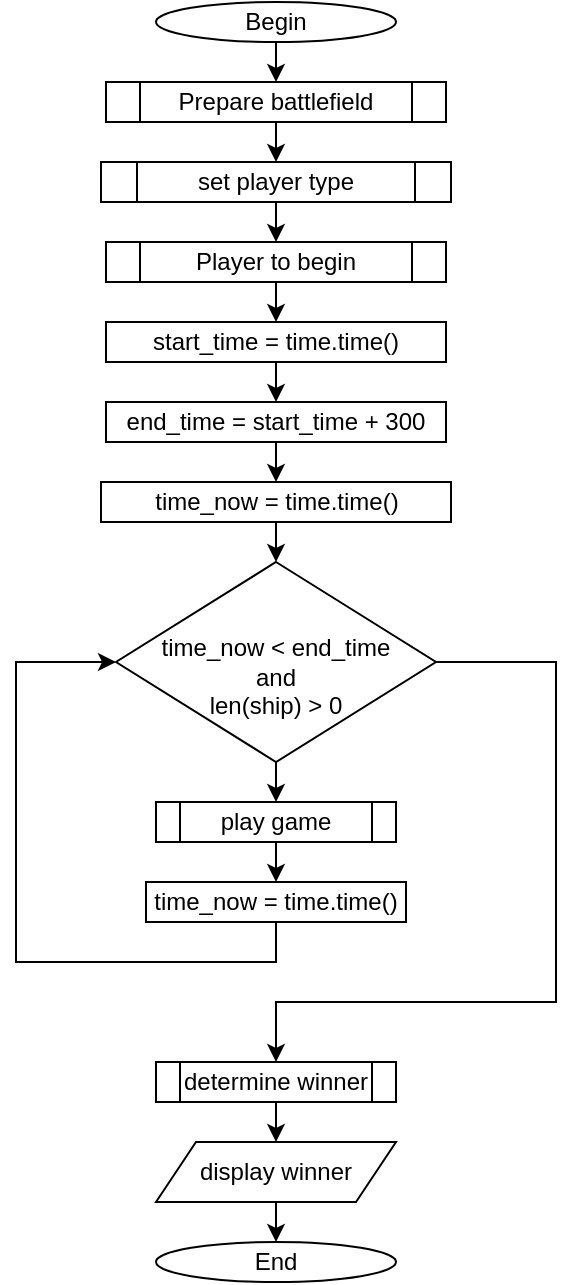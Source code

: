 <mxfile version="20.8.16" type="device" pages="7"><diagram name="Page-1" id="k6xh210MHEBDIug20i30"><mxGraphModel dx="522" dy="526" grid="1" gridSize="10" guides="1" tooltips="1" connect="1" arrows="1" fold="1" page="1" pageScale="1" pageWidth="850" pageHeight="1100" math="0" shadow="0"><root><mxCell id="0"/><mxCell id="1" parent="0"/><mxCell id="Ijp0Kl169yL21QBgCPU9-1" value="Begin" style="ellipse;whiteSpace=wrap;html=1;" parent="1" vertex="1"><mxGeometry x="200" y="20" width="120" height="20" as="geometry"/></mxCell><mxCell id="Ijp0Kl169yL21QBgCPU9-2" value="" style="endArrow=classic;html=1;rounded=0;exitX=0.5;exitY=1;exitDx=0;exitDy=0;" parent="1" source="Ijp0Kl169yL21QBgCPU9-1" target="Ijp0Kl169yL21QBgCPU9-3" edge="1"><mxGeometry width="50" height="50" relative="1" as="geometry"><mxPoint x="250" y="300" as="sourcePoint"/><mxPoint x="300" y="250" as="targetPoint"/></mxGeometry></mxCell><mxCell id="Ijp0Kl169yL21QBgCPU9-3" value="Prepare battlefield" style="shape=process;whiteSpace=wrap;html=1;backgroundOutline=1;" parent="1" vertex="1"><mxGeometry x="175" y="60" width="170" height="20" as="geometry"/></mxCell><mxCell id="Ijp0Kl169yL21QBgCPU9-4" value="" style="endArrow=classic;html=1;rounded=0;exitX=0.5;exitY=1;exitDx=0;exitDy=0;" parent="1" source="Ijp0Kl169yL21QBgCPU9-3" target="hi7I3ZZrTBkWNruL73-a-1" edge="1"><mxGeometry width="50" height="50" relative="1" as="geometry"><mxPoint x="250" y="300" as="sourcePoint"/><mxPoint x="260" y="100" as="targetPoint"/></mxGeometry></mxCell><mxCell id="Ijp0Kl169yL21QBgCPU9-5" value="start_time = time.time()" style="rounded=0;whiteSpace=wrap;html=1;" parent="1" vertex="1"><mxGeometry x="175" y="180" width="170" height="20" as="geometry"/></mxCell><mxCell id="Ijp0Kl169yL21QBgCPU9-6" value="" style="endArrow=classic;html=1;rounded=0;exitX=0.5;exitY=1;exitDx=0;exitDy=0;" parent="1" source="Ijp0Kl169yL21QBgCPU9-5" target="Ijp0Kl169yL21QBgCPU9-7" edge="1"><mxGeometry width="50" height="50" relative="1" as="geometry"><mxPoint x="250" y="380" as="sourcePoint"/><mxPoint x="260" y="220" as="targetPoint"/></mxGeometry></mxCell><mxCell id="Ijp0Kl169yL21QBgCPU9-7" value="end_time = start_time + 300" style="rounded=0;whiteSpace=wrap;html=1;" parent="1" vertex="1"><mxGeometry x="175" y="220" width="170" height="20" as="geometry"/></mxCell><mxCell id="Ijp0Kl169yL21QBgCPU9-8" value="" style="endArrow=classic;html=1;rounded=0;exitX=0.5;exitY=1;exitDx=0;exitDy=0;" parent="1" source="Ijp0Kl169yL21QBgCPU9-7" target="Ijp0Kl169yL21QBgCPU9-9" edge="1"><mxGeometry width="50" height="50" relative="1" as="geometry"><mxPoint x="250" y="380" as="sourcePoint"/><mxPoint x="260" y="260" as="targetPoint"/></mxGeometry></mxCell><mxCell id="Ijp0Kl169yL21QBgCPU9-9" value="time_now = time.time()" style="rounded=0;whiteSpace=wrap;html=1;" parent="1" vertex="1"><mxGeometry x="172.5" y="260" width="175" height="20" as="geometry"/></mxCell><mxCell id="Ijp0Kl169yL21QBgCPU9-10" value="" style="endArrow=classic;html=1;rounded=0;exitX=0.5;exitY=1;exitDx=0;exitDy=0;" parent="1" source="Ijp0Kl169yL21QBgCPU9-9" target="Ijp0Kl169yL21QBgCPU9-11" edge="1"><mxGeometry width="50" height="50" relative="1" as="geometry"><mxPoint x="250" y="380" as="sourcePoint"/><mxPoint x="260" y="300" as="targetPoint"/></mxGeometry></mxCell><mxCell id="Ijp0Kl169yL21QBgCPU9-11" value="&lt;br&gt;time_now &amp;lt; end_time&lt;br&gt;and&lt;br&gt;len(ship) &amp;gt; 0" style="rhombus;whiteSpace=wrap;html=1;" parent="1" vertex="1"><mxGeometry x="180" y="300" width="160" height="100" as="geometry"/></mxCell><mxCell id="Ijp0Kl169yL21QBgCPU9-14" value="" style="endArrow=classic;html=1;rounded=0;exitX=0.5;exitY=1;exitDx=0;exitDy=0;entryX=0.5;entryY=0;entryDx=0;entryDy=0;" parent="1" source="Ijp0Kl169yL21QBgCPU9-11" target="Ijp0Kl169yL21QBgCPU9-15" edge="1"><mxGeometry width="50" height="50" relative="1" as="geometry"><mxPoint x="250" y="380" as="sourcePoint"/><mxPoint x="260" y="430" as="targetPoint"/></mxGeometry></mxCell><mxCell id="Ijp0Kl169yL21QBgCPU9-15" value="play game" style="shape=process;whiteSpace=wrap;html=1;backgroundOutline=1;" parent="1" vertex="1"><mxGeometry x="200" y="420" width="120" height="20" as="geometry"/></mxCell><mxCell id="Ijp0Kl169yL21QBgCPU9-16" value="" style="endArrow=classic;html=1;rounded=0;exitX=0.5;exitY=1;exitDx=0;exitDy=0;" parent="1" source="Ijp0Kl169yL21QBgCPU9-15" target="Ijp0Kl169yL21QBgCPU9-17" edge="1"><mxGeometry width="50" height="50" relative="1" as="geometry"><mxPoint x="250" y="440" as="sourcePoint"/><mxPoint x="260" y="470" as="targetPoint"/></mxGeometry></mxCell><mxCell id="Ijp0Kl169yL21QBgCPU9-17" value="time_now = time.time()" style="rounded=0;whiteSpace=wrap;html=1;" parent="1" vertex="1"><mxGeometry x="195" y="460" width="130" height="20" as="geometry"/></mxCell><mxCell id="Ijp0Kl169yL21QBgCPU9-19" value="determine winner" style="shape=process;whiteSpace=wrap;html=1;backgroundOutline=1;" parent="1" vertex="1"><mxGeometry x="200" y="550" width="120" height="20" as="geometry"/></mxCell><mxCell id="Ijp0Kl169yL21QBgCPU9-20" value="" style="endArrow=classic;html=1;rounded=0;exitX=0.5;exitY=1;exitDx=0;exitDy=0;" parent="1" source="Ijp0Kl169yL21QBgCPU9-19" target="Ijp0Kl169yL21QBgCPU9-21" edge="1"><mxGeometry width="50" height="50" relative="1" as="geometry"><mxPoint x="250" y="430" as="sourcePoint"/><mxPoint x="260" y="590" as="targetPoint"/></mxGeometry></mxCell><mxCell id="Ijp0Kl169yL21QBgCPU9-21" value="display winner" style="shape=parallelogram;perimeter=parallelogramPerimeter;whiteSpace=wrap;html=1;fixedSize=1;" parent="1" vertex="1"><mxGeometry x="200" y="590" width="120" height="30" as="geometry"/></mxCell><mxCell id="Ijp0Kl169yL21QBgCPU9-22" value="" style="endArrow=classic;html=1;rounded=0;exitX=0.5;exitY=1;exitDx=0;exitDy=0;" parent="1" source="Ijp0Kl169yL21QBgCPU9-21" target="Ijp0Kl169yL21QBgCPU9-23" edge="1"><mxGeometry width="50" height="50" relative="1" as="geometry"><mxPoint x="250" y="430" as="sourcePoint"/><mxPoint x="260" y="640" as="targetPoint"/></mxGeometry></mxCell><mxCell id="Ijp0Kl169yL21QBgCPU9-23" value="End" style="ellipse;whiteSpace=wrap;html=1;" parent="1" vertex="1"><mxGeometry x="200" y="640" width="120" height="20" as="geometry"/></mxCell><mxCell id="HtDjptxn5QkqzreDqg9u-5" value="" style="endArrow=classic;html=1;rounded=0;exitX=0.5;exitY=1;exitDx=0;exitDy=0;entryX=0;entryY=0.5;entryDx=0;entryDy=0;" parent="1" source="Ijp0Kl169yL21QBgCPU9-17" target="Ijp0Kl169yL21QBgCPU9-11" edge="1"><mxGeometry width="50" height="50" relative="1" as="geometry"><mxPoint x="250" y="450" as="sourcePoint"/><mxPoint x="300" y="400" as="targetPoint"/><Array as="points"><mxPoint x="260" y="500"/><mxPoint x="130" y="500"/><mxPoint x="130" y="350"/></Array></mxGeometry></mxCell><mxCell id="HtDjptxn5QkqzreDqg9u-6" value="" style="endArrow=classic;html=1;rounded=0;entryX=0.5;entryY=0;entryDx=0;entryDy=0;exitX=1;exitY=0.5;exitDx=0;exitDy=0;" parent="1" source="Ijp0Kl169yL21QBgCPU9-11" target="Ijp0Kl169yL21QBgCPU9-19" edge="1"><mxGeometry width="50" height="50" relative="1" as="geometry"><mxPoint x="250" y="450" as="sourcePoint"/><mxPoint x="300" y="400" as="targetPoint"/><Array as="points"><mxPoint x="400" y="350"/><mxPoint x="400" y="520"/><mxPoint x="260" y="520"/></Array></mxGeometry></mxCell><mxCell id="C8TcGhb0Um3Dr8u3ig5H-1" value="Player to begin" style="shape=process;whiteSpace=wrap;html=1;backgroundOutline=1;" parent="1" vertex="1"><mxGeometry x="175" y="140" width="170" height="20" as="geometry"/></mxCell><mxCell id="C8TcGhb0Um3Dr8u3ig5H-2" value="" style="endArrow=classic;html=1;rounded=0;exitX=0.5;exitY=1;exitDx=0;exitDy=0;entryX=0.5;entryY=0;entryDx=0;entryDy=0;" parent="1" source="C8TcGhb0Um3Dr8u3ig5H-1" target="Ijp0Kl169yL21QBgCPU9-5" edge="1"><mxGeometry width="50" height="50" relative="1" as="geometry"><mxPoint x="250" y="260" as="sourcePoint"/><mxPoint x="300" y="210" as="targetPoint"/></mxGeometry></mxCell><mxCell id="hi7I3ZZrTBkWNruL73-a-1" value="set player type" style="shape=process;whiteSpace=wrap;html=1;backgroundOutline=1;" parent="1" vertex="1"><mxGeometry x="172.5" y="100" width="175" height="20" as="geometry"/></mxCell><mxCell id="lANnaLow7rWscapEfwQY-1" value="" style="endArrow=classic;html=1;rounded=0;exitX=0.5;exitY=1;exitDx=0;exitDy=0;entryX=0.5;entryY=0;entryDx=0;entryDy=0;" parent="1" source="hi7I3ZZrTBkWNruL73-a-1" target="C8TcGhb0Um3Dr8u3ig5H-1" edge="1"><mxGeometry width="50" height="50" relative="1" as="geometry"><mxPoint x="240" y="300" as="sourcePoint"/><mxPoint x="290" y="250" as="targetPoint"/></mxGeometry></mxCell></root></mxGraphModel></diagram><diagram id="O02U0OwyNml3jHTL7Z71" name="Page-2"><mxGraphModel dx="522" dy="526" grid="1" gridSize="10" guides="1" tooltips="1" connect="1" arrows="1" fold="1" page="1" pageScale="1" pageWidth="850" pageHeight="1100" math="0" shadow="0"><root><mxCell id="0"/><mxCell id="1" parent="0"/><mxCell id="jMSgl5hqySlXT39eMNJQ-1" value="Begin prepare battlefield" style="ellipse;whiteSpace=wrap;html=1;" parent="1" vertex="1"><mxGeometry x="200" y="10" width="160" height="40" as="geometry"/></mxCell><mxCell id="jMSgl5hqySlXT39eMNJQ-2" value="" style="endArrow=classic;html=1;rounded=0;exitX=0.5;exitY=1;exitDx=0;exitDy=0;" parent="1" source="jMSgl5hqySlXT39eMNJQ-1" target="jMSgl5hqySlXT39eMNJQ-3" edge="1"><mxGeometry width="50" height="50" relative="1" as="geometry"><mxPoint x="250" y="290" as="sourcePoint"/><mxPoint x="280" y="50" as="targetPoint"/></mxGeometry></mxCell><mxCell id="jMSgl5hqySlXT39eMNJQ-3" value="create board" style="shape=process;whiteSpace=wrap;html=1;backgroundOutline=1;size=0.167;" parent="1" vertex="1"><mxGeometry x="220" y="90" width="120" height="40" as="geometry"/></mxCell><mxCell id="jMSgl5hqySlXT39eMNJQ-12" value="" style="edgeStyle=orthogonalEdgeStyle;rounded=0;orthogonalLoop=1;jettySize=auto;html=1;startArrow=none;" parent="1" source="jMSgl5hqySlXT39eMNJQ-7" target="jMSgl5hqySlXT39eMNJQ-9" edge="1"><mxGeometry relative="1" as="geometry"/></mxCell><mxCell id="jMSgl5hqySlXT39eMNJQ-4" value="create ships" style="shape=process;whiteSpace=wrap;html=1;backgroundOutline=1;" parent="1" vertex="1"><mxGeometry x="220" y="180" width="120" height="40" as="geometry"/></mxCell><mxCell id="jMSgl5hqySlXT39eMNJQ-5" value="" style="endArrow=classic;html=1;rounded=0;exitX=0.5;exitY=1;exitDx=0;exitDy=0;entryX=0.5;entryY=0;entryDx=0;entryDy=0;" parent="1" source="jMSgl5hqySlXT39eMNJQ-3" target="jMSgl5hqySlXT39eMNJQ-4" edge="1"><mxGeometry width="50" height="50" relative="1" as="geometry"><mxPoint x="250" y="290" as="sourcePoint"/><mxPoint x="300" y="240" as="targetPoint"/></mxGeometry></mxCell><mxCell id="jMSgl5hqySlXT39eMNJQ-6" value="" style="endArrow=classic;html=1;rounded=0;exitX=0.5;exitY=1;exitDx=0;exitDy=0;" parent="1" source="jMSgl5hqySlXT39eMNJQ-4" target="jMSgl5hqySlXT39eMNJQ-7" edge="1"><mxGeometry width="50" height="50" relative="1" as="geometry"><mxPoint x="250" y="290" as="sourcePoint"/><mxPoint x="280" y="130" as="targetPoint"/></mxGeometry></mxCell><mxCell id="jMSgl5hqySlXT39eMNJQ-8" value="" style="endArrow=classic;html=1;rounded=0;exitX=0.5;exitY=1;exitDx=0;exitDy=0;" parent="1" source="jMSgl5hqySlXT39eMNJQ-7" target="jMSgl5hqySlXT39eMNJQ-9" edge="1"><mxGeometry width="50" height="50" relative="1" as="geometry"><mxPoint x="260" y="230" as="sourcePoint"/><mxPoint x="280" y="170" as="targetPoint"/></mxGeometry></mxCell><mxCell id="jMSgl5hqySlXT39eMNJQ-9" value="return board, ships" style="ellipse;whiteSpace=wrap;html=1;" parent="1" vertex="1"><mxGeometry x="220" y="360" width="120" height="40" as="geometry"/></mxCell><mxCell id="jMSgl5hqySlXT39eMNJQ-13" value="" style="edgeStyle=orthogonalEdgeStyle;rounded=0;orthogonalLoop=1;jettySize=auto;html=1;endArrow=none;" parent="1" source="jMSgl5hqySlXT39eMNJQ-4" target="jMSgl5hqySlXT39eMNJQ-7" edge="1"><mxGeometry relative="1" as="geometry"><mxPoint x="280" y="220" as="sourcePoint"/><mxPoint x="280" y="320" as="targetPoint"/></mxGeometry></mxCell><mxCell id="jMSgl5hqySlXT39eMNJQ-7" value="place ships on board" style="rounded=0;whiteSpace=wrap;html=1;" parent="1" vertex="1"><mxGeometry x="220" y="270" width="120" height="40" as="geometry"/></mxCell></root></mxGraphModel></diagram><diagram id="F_66BZmOWZ9IjeS40lEb" name="Page-3"><mxGraphModel dx="522" dy="526" grid="1" gridSize="10" guides="1" tooltips="1" connect="1" arrows="1" fold="1" page="1" pageScale="1" pageWidth="850" pageHeight="1100" math="0" shadow="0"><root><mxCell id="0"/><mxCell id="1" parent="0"/><mxCell id="y3DxNApEpblghm35o-c1-1" value="begin play game" style="ellipse;whiteSpace=wrap;html=1;" parent="1" vertex="1"><mxGeometry x="210" y="80" width="120" height="20" as="geometry"/></mxCell><mxCell id="y3DxNApEpblghm35o-c1-2" value="" style="endArrow=classic;html=1;rounded=0;exitX=0.5;exitY=1;exitDx=0;exitDy=0;entryX=0.5;entryY=0;entryDx=0;entryDy=0;" parent="1" source="y3DxNApEpblghm35o-c1-1" target="y3DxNApEpblghm35o-c1-3" edge="1"><mxGeometry width="50" height="50" relative="1" as="geometry"><mxPoint x="250" y="300" as="sourcePoint"/><mxPoint x="270" y="60" as="targetPoint"/></mxGeometry></mxCell><mxCell id="y3DxNApEpblghm35o-c1-3" value="make a guess" style="rounded=0;whiteSpace=wrap;html=1;" parent="1" vertex="1"><mxGeometry x="220" y="120" width="100" height="30" as="geometry"/></mxCell><mxCell id="y3DxNApEpblghm35o-c1-4" value="" style="endArrow=classic;html=1;rounded=0;exitX=0.5;exitY=1;exitDx=0;exitDy=0;" parent="1" source="y3DxNApEpblghm35o-c1-3" target="y3DxNApEpblghm35o-c1-8" edge="1"><mxGeometry width="50" height="50" relative="1" as="geometry"><mxPoint x="250" y="320" as="sourcePoint"/><mxPoint x="270" y="170" as="targetPoint"/></mxGeometry></mxCell><mxCell id="y3DxNApEpblghm35o-c1-8" value="guess in&lt;br&gt;&amp;nbsp;ships" style="rhombus;whiteSpace=wrap;html=1;" parent="1" vertex="1"><mxGeometry x="230" y="170" width="80" height="50" as="geometry"/></mxCell><mxCell id="y3DxNApEpblghm35o-c1-9" value="yes" style="endArrow=classic;html=1;rounded=0;exitX=1;exitY=0.5;exitDx=0;exitDy=0;" parent="1" source="y3DxNApEpblghm35o-c1-8" target="y3DxNApEpblghm35o-c1-11" edge="1"><mxGeometry x="-0.765" y="15" width="50" height="50" relative="1" as="geometry"><mxPoint x="250" y="300" as="sourcePoint"/><mxPoint x="360" y="230" as="targetPoint"/><Array as="points"><mxPoint x="360" y="195"/></Array><mxPoint as="offset"/></mxGeometry></mxCell><mxCell id="y3DxNApEpblghm35o-c1-10" value="no" style="endArrow=classic;html=1;rounded=0;exitX=0;exitY=0.5;exitDx=0;exitDy=0;" parent="1" source="y3DxNApEpblghm35o-c1-8" target="y3DxNApEpblghm35o-c1-16" edge="1"><mxGeometry x="-0.789" y="-15" width="50" height="50" relative="1" as="geometry"><mxPoint x="250" y="300" as="sourcePoint"/><mxPoint x="170" y="230" as="targetPoint"/><Array as="points"><mxPoint x="170" y="195"/></Array><mxPoint as="offset"/></mxGeometry></mxCell><mxCell id="y3DxNApEpblghm35o-c1-11" value="remove item from ships" style="rounded=0;whiteSpace=wrap;html=1;" parent="1" vertex="1"><mxGeometry x="300" y="230" width="120" height="30" as="geometry"/></mxCell><mxCell id="y3DxNApEpblghm35o-c1-12" value="" style="endArrow=classic;html=1;rounded=0;exitX=0.5;exitY=1;exitDx=0;exitDy=0;" parent="1" source="y3DxNApEpblghm35o-c1-11" target="y3DxNApEpblghm35o-c1-13" edge="1"><mxGeometry width="50" height="50" relative="1" as="geometry"><mxPoint x="250" y="290" as="sourcePoint"/><mxPoint x="360" y="280" as="targetPoint"/></mxGeometry></mxCell><mxCell id="y3DxNApEpblghm35o-c1-13" value="print: &quot;You hit my battleship&quot;" style="shape=parallelogram;perimeter=parallelogramPerimeter;whiteSpace=wrap;html=1;fixedSize=1;" parent="1" vertex="1"><mxGeometry x="285" y="280" width="150" height="30" as="geometry"/></mxCell><mxCell id="y3DxNApEpblghm35o-c1-14" value="update guess_board" style="rounded=0;whiteSpace=wrap;html=1;" parent="1" vertex="1"><mxGeometry x="300" y="330" width="120" height="30" as="geometry"/></mxCell><mxCell id="y3DxNApEpblghm35o-c1-15" value="" style="endArrow=classic;html=1;rounded=0;exitX=0.5;exitY=1;exitDx=0;exitDy=0;entryX=0.5;entryY=0;entryDx=0;entryDy=0;" parent="1" source="y3DxNApEpblghm35o-c1-13" target="y3DxNApEpblghm35o-c1-14" edge="1"><mxGeometry width="50" height="50" relative="1" as="geometry"><mxPoint x="250" y="290" as="sourcePoint"/><mxPoint x="300" y="240" as="targetPoint"/></mxGeometry></mxCell><mxCell id="y3DxNApEpblghm35o-c1-16" value="print: &quot;What a miss&quot;" style="shape=parallelogram;perimeter=parallelogramPerimeter;whiteSpace=wrap;html=1;fixedSize=1;" parent="1" vertex="1"><mxGeometry x="100" y="230" width="140" height="30" as="geometry"/></mxCell><mxCell id="y3DxNApEpblghm35o-c1-18" value="" style="endArrow=classic;html=1;rounded=0;exitX=0.5;exitY=1;exitDx=0;exitDy=0;entryX=0.5;entryY=0;entryDx=0;entryDy=0;" parent="1" source="y3DxNApEpblghm35o-c1-16" target="y3DxNApEpblghm35o-c1-19" edge="1"><mxGeometry width="50" height="50" relative="1" as="geometry"><mxPoint x="250" y="290" as="sourcePoint"/><mxPoint x="170" y="280" as="targetPoint"/></mxGeometry></mxCell><mxCell id="y3DxNApEpblghm35o-c1-19" value="update guess_board" style="rounded=0;whiteSpace=wrap;html=1;" parent="1" vertex="1"><mxGeometry x="110" y="300" width="120" height="30" as="geometry"/></mxCell><mxCell id="y3DxNApEpblghm35o-c1-22" value="" style="endArrow=classic;html=1;rounded=0;exitX=0.5;exitY=1;exitDx=0;exitDy=0;entryX=0.5;entryY=0;entryDx=0;entryDy=0;" parent="1" source="y3DxNApEpblghm35o-c1-14" target="Wc3-IT8-ew1ucGzRXokt-2" edge="1"><mxGeometry width="50" height="50" relative="1" as="geometry"><mxPoint x="250" y="290" as="sourcePoint"/><mxPoint x="270" y="420" as="targetPoint"/><Array as="points"><mxPoint x="360" y="390"/><mxPoint x="270" y="390"/></Array></mxGeometry></mxCell><mxCell id="y3DxNApEpblghm35o-c1-30" value="&lt;font style=&quot;&quot;&gt;&lt;font style=&quot;font-size: 9px;&quot;&gt;r&lt;/font&gt;&lt;/font&gt;&lt;font style=&quot;font-size: 9px;&quot;&gt;eturn board, ships&lt;/font&gt;" style="ellipse;whiteSpace=wrap;html=1;" parent="1" vertex="1"><mxGeometry x="210" y="480" width="120" height="30" as="geometry"/></mxCell><mxCell id="FDiZFu2VTfJKfD4gFPPT-3" value="" style="endArrow=none;html=1;rounded=0;exitX=0.5;exitY=1;exitDx=0;exitDy=0;" parent="1" source="y3DxNApEpblghm35o-c1-19" edge="1"><mxGeometry width="50" height="50" relative="1" as="geometry"><mxPoint x="170" y="410" as="sourcePoint"/><mxPoint x="270" y="390" as="targetPoint"/><Array as="points"><mxPoint x="170" y="390"/></Array></mxGeometry></mxCell><mxCell id="Wc3-IT8-ew1ucGzRXokt-2" value="Determine player's turn" style="shape=process;whiteSpace=wrap;html=1;backgroundOutline=1;" vertex="1" parent="1"><mxGeometry x="190" y="420" width="160" height="20" as="geometry"/></mxCell><mxCell id="Wc3-IT8-ew1ucGzRXokt-4" value="" style="endArrow=classic;html=1;rounded=0;exitX=0.5;exitY=1;exitDx=0;exitDy=0;entryX=0.5;entryY=0;entryDx=0;entryDy=0;" edge="1" parent="1" source="Wc3-IT8-ew1ucGzRXokt-2" target="y3DxNApEpblghm35o-c1-30"><mxGeometry width="50" height="50" relative="1" as="geometry"><mxPoint x="250" y="390" as="sourcePoint"/><mxPoint x="300" y="340" as="targetPoint"/></mxGeometry></mxCell></root></mxGraphModel></diagram><diagram id="21bdInpcH48JZKXyH-fM" name="Page-4"><mxGraphModel dx="522" dy="526" grid="1" gridSize="10" guides="1" tooltips="1" connect="1" arrows="1" fold="1" page="1" pageScale="1" pageWidth="850" pageHeight="1100" math="0" shadow="0"><root><mxCell id="0"/><mxCell id="1" parent="0"/><mxCell id="x7EzveeMxS1rhuK_hkGd-1" value="Begin choose player to begin" style="ellipse;whiteSpace=wrap;html=1;" parent="1" vertex="1"><mxGeometry x="190" y="10" width="140" height="50" as="geometry"/></mxCell><mxCell id="Jiyv6kCj6es2Mxs5OyMh-1" value="" style="endArrow=classic;html=1;rounded=0;exitX=0.5;exitY=1;exitDx=0;exitDy=0;" parent="1" source="x7EzveeMxS1rhuK_hkGd-1" target="Jiyv6kCj6es2Mxs5OyMh-2" edge="1"><mxGeometry width="50" height="50" relative="1" as="geometry"><mxPoint x="250" y="290" as="sourcePoint"/><mxPoint x="260" y="80" as="targetPoint"/></mxGeometry></mxCell><mxCell id="Jiyv6kCj6es2Mxs5OyMh-2" value="random integer&amp;nbsp; between 0 and 1" style="shape=process;whiteSpace=wrap;html=1;backgroundOutline=1;" parent="1" vertex="1"><mxGeometry x="200" y="90" width="120" height="30" as="geometry"/></mxCell><mxCell id="Jiyv6kCj6es2Mxs5OyMh-3" value="" style="endArrow=classic;html=1;rounded=0;exitX=0.5;exitY=1;exitDx=0;exitDy=0;" parent="1" source="Jiyv6kCj6es2Mxs5OyMh-2" target="Jiyv6kCj6es2Mxs5OyMh-4" edge="1"><mxGeometry width="50" height="50" relative="1" as="geometry"><mxPoint x="250" y="290" as="sourcePoint"/><mxPoint x="260" y="140" as="targetPoint"/></mxGeometry></mxCell><mxCell id="Jiyv6kCj6es2Mxs5OyMh-4" value="choice = randominteger" style="rounded=0;whiteSpace=wrap;html=1;" parent="1" vertex="1"><mxGeometry x="200" y="140" width="120" height="30" as="geometry"/></mxCell><mxCell id="Jiyv6kCj6es2Mxs5OyMh-5" value="" style="endArrow=classic;html=1;rounded=0;exitX=0.5;exitY=1;exitDx=0;exitDy=0;" parent="1" source="Jiyv6kCj6es2Mxs5OyMh-4" target="Jiyv6kCj6es2Mxs5OyMh-6" edge="1"><mxGeometry width="50" height="50" relative="1" as="geometry"><mxPoint x="250" y="280" as="sourcePoint"/><mxPoint x="260" y="190" as="targetPoint"/></mxGeometry></mxCell><mxCell id="Jiyv6kCj6es2Mxs5OyMh-6" value="is&lt;br&gt;choice = 0" style="rhombus;whiteSpace=wrap;html=1;" parent="1" vertex="1"><mxGeometry x="220" y="190" width="80" height="80" as="geometry"/></mxCell><mxCell id="Jiyv6kCj6es2Mxs5OyMh-7" value="no" style="endArrow=classic;html=1;rounded=0;exitX=0;exitY=0.5;exitDx=0;exitDy=0;" parent="1" source="Jiyv6kCj6es2Mxs5OyMh-6" target="3ErZnrZjbe3NshWxdVeV-2" edge="1"><mxGeometry x="-0.733" y="-10" width="50" height="50" relative="1" as="geometry"><mxPoint x="250" y="270" as="sourcePoint"/><mxPoint x="150" y="360" as="targetPoint"/><Array as="points"><mxPoint x="150" y="230"/></Array><mxPoint as="offset"/></mxGeometry></mxCell><mxCell id="Jiyv6kCj6es2Mxs5OyMh-8" value="yes" style="endArrow=classic;html=1;rounded=0;exitX=1;exitY=0.5;exitDx=0;exitDy=0;" parent="1" source="Jiyv6kCj6es2Mxs5OyMh-6" target="3ErZnrZjbe3NshWxdVeV-1" edge="1"><mxGeometry x="-0.684" y="10" width="50" height="50" relative="1" as="geometry"><mxPoint x="320" y="240" as="sourcePoint"/><mxPoint x="390" y="270" as="targetPoint"/><Array as="points"><mxPoint x="390" y="230"/></Array><mxPoint as="offset"/></mxGeometry></mxCell><mxCell id="Jiyv6kCj6es2Mxs5OyMh-10" style="edgeStyle=orthogonalEdgeStyle;rounded=0;orthogonalLoop=1;jettySize=auto;html=1;exitX=0.5;exitY=1;exitDx=0;exitDy=0;" parent="1" edge="1"><mxGeometry relative="1" as="geometry"><mxPoint x="390" y="400" as="sourcePoint"/><mxPoint x="390" y="400" as="targetPoint"/></mxGeometry></mxCell><mxCell id="lUL8M3K5Wj5y5stbuKk2-1" value="" style="endArrow=classic;html=1;rounded=0;" parent="1" target="lUL8M3K5Wj5y5stbuKk2-2" edge="1"><mxGeometry width="50" height="50" relative="1" as="geometry"><mxPoint x="260" y="390" as="sourcePoint"/><mxPoint x="260" y="410" as="targetPoint"/></mxGeometry></mxCell><mxCell id="lUL8M3K5Wj5y5stbuKk2-2" value="&lt;font size=&quot;1&quot;&gt;return player to play&lt;/font&gt;" style="ellipse;whiteSpace=wrap;html=1;" parent="1" vertex="1"><mxGeometry x="200" y="420" width="120" height="40" as="geometry"/></mxCell><mxCell id="3ErZnrZjbe3NshWxdVeV-1" value="current player = player1&lt;br&gt;other player = player2" style="rounded=0;whiteSpace=wrap;html=1;fontSize=9;" vertex="1" parent="1"><mxGeometry x="330" y="280" width="120" height="30" as="geometry"/></mxCell><mxCell id="3ErZnrZjbe3NshWxdVeV-2" value="current player = player2&lt;br&gt;other player = player1" style="rounded=0;whiteSpace=wrap;html=1;fontSize=9;" vertex="1" parent="1"><mxGeometry x="90" y="280" width="120" height="30" as="geometry"/></mxCell><mxCell id="nUXXIK8A9hH5_n1-qMry-2" value="" style="endArrow=classic;html=1;rounded=0;fontSize=9;exitX=0.5;exitY=1;exitDx=0;exitDy=0;" edge="1" parent="1" source="3ErZnrZjbe3NshWxdVeV-1" target="nUXXIK8A9hH5_n1-qMry-3"><mxGeometry width="50" height="50" relative="1" as="geometry"><mxPoint x="250" y="290" as="sourcePoint"/><mxPoint x="390" y="330" as="targetPoint"/><Array as="points"><mxPoint x="390" y="340"/><mxPoint x="260" y="340"/></Array></mxGeometry></mxCell><mxCell id="nUXXIK8A9hH5_n1-qMry-3" value="player to play = current player" style="rounded=0;whiteSpace=wrap;html=1;fontSize=9;" vertex="1" parent="1"><mxGeometry x="200" y="360" width="120" height="30" as="geometry"/></mxCell><mxCell id="UBeNbnKJZqEsEDDP_Jxz-1" value="" style="endArrow=none;html=1;rounded=0;fontSize=9;exitX=0.5;exitY=1;exitDx=0;exitDy=0;" edge="1" parent="1" source="3ErZnrZjbe3NshWxdVeV-2"><mxGeometry width="50" height="50" relative="1" as="geometry"><mxPoint x="250" y="280" as="sourcePoint"/><mxPoint x="260" y="340" as="targetPoint"/><Array as="points"><mxPoint x="150" y="340"/></Array></mxGeometry></mxCell></root></mxGraphModel></diagram><diagram id="Ef6mw-R2Jv8jYHPiqPh0" name="Page-5"><mxGraphModel dx="522" dy="526" grid="1" gridSize="10" guides="1" tooltips="1" connect="1" arrows="1" fold="1" page="1" pageScale="1" pageWidth="850" pageHeight="1100" math="0" shadow="0"><root><mxCell id="0"/><mxCell id="1" parent="0"/><mxCell id="ZHysB8IerXFCMev92DY1-1" value="Begin set player type" style="ellipse;whiteSpace=wrap;html=1;" parent="1" vertex="1"><mxGeometry x="190" y="20" width="120" height="40" as="geometry"/></mxCell><mxCell id="QFQ2mHHSXIywwh1eSDmz-1" value="" style="endArrow=classic;html=1;rounded=0;exitX=0.5;exitY=1;exitDx=0;exitDy=0;" parent="1" source="ZHysB8IerXFCMev92DY1-1" target="QFQ2mHHSXIywwh1eSDmz-2" edge="1"><mxGeometry width="50" height="50" relative="1" as="geometry"><mxPoint x="200" y="120" as="sourcePoint"/><mxPoint x="250" y="80" as="targetPoint"/></mxGeometry></mxCell><mxCell id="QFQ2mHHSXIywwh1eSDmz-2" value="player&amp;nbsp; is &quot;human&quot; or &quot;not human&quot;&amp;nbsp;" style="rounded=0;whiteSpace=wrap;html=1;" parent="1" vertex="1"><mxGeometry x="190" y="90" width="120" height="30" as="geometry"/></mxCell><mxCell id="QFQ2mHHSXIywwh1eSDmz-10" value="" style="endArrow=classic;html=1;rounded=0;exitX=0.5;exitY=1;exitDx=0;exitDy=0;" parent="1" source="QFQ2mHHSXIywwh1eSDmz-2" target="QFQ2mHHSXIywwh1eSDmz-11" edge="1"><mxGeometry width="50" height="50" relative="1" as="geometry"><mxPoint x="250" y="280" as="sourcePoint"/><mxPoint x="250" y="150" as="targetPoint"/></mxGeometry></mxCell><mxCell id="QFQ2mHHSXIywwh1eSDmz-11" value="is player human" style="rhombus;whiteSpace=wrap;html=1;" parent="1" vertex="1"><mxGeometry x="210" y="150" width="80" height="80" as="geometry"/></mxCell><mxCell id="QFQ2mHHSXIywwh1eSDmz-12" value="" style="endArrow=classic;html=1;rounded=0;exitX=1;exitY=0.5;exitDx=0;exitDy=0;entryX=0.5;entryY=0;entryDx=0;entryDy=0;" parent="1" source="QFQ2mHHSXIywwh1eSDmz-11" target="QFQ2mHHSXIywwh1eSDmz-14" edge="1"><mxGeometry width="50" height="50" relative="1" as="geometry"><mxPoint x="250" y="270" as="sourcePoint"/><mxPoint x="380" y="260" as="targetPoint"/><Array as="points"><mxPoint x="400" y="190"/></Array></mxGeometry></mxCell><mxCell id="QFQ2mHHSXIywwh1eSDmz-13" value="" style="endArrow=classic;html=1;rounded=0;exitX=0;exitY=0.5;exitDx=0;exitDy=0;" parent="1" source="QFQ2mHHSXIywwh1eSDmz-11" target="QFQ2mHHSXIywwh1eSDmz-15" edge="1"><mxGeometry width="50" height="50" relative="1" as="geometry"><mxPoint x="250" y="270" as="sourcePoint"/><mxPoint x="120" y="280" as="targetPoint"/><Array as="points"><mxPoint x="120" y="190"/></Array></mxGeometry></mxCell><mxCell id="QFQ2mHHSXIywwh1eSDmz-14" value="return human" style="ellipse;whiteSpace=wrap;html=1;" parent="1" vertex="1"><mxGeometry x="340" y="280" width="120" height="40" as="geometry"/></mxCell><mxCell id="QFQ2mHHSXIywwh1eSDmz-15" value="return&amp;nbsp; not human" style="ellipse;whiteSpace=wrap;html=1;" parent="1" vertex="1"><mxGeometry x="60" y="280" width="120" height="40" as="geometry"/></mxCell><mxCell id="QFQ2mHHSXIywwh1eSDmz-16" value="" style="endArrow=none;html=1;rounded=0;exitX=0.5;exitY=1;exitDx=0;exitDy=0;entryX=0.5;entryY=1;entryDx=0;entryDy=0;" parent="1" source="QFQ2mHHSXIywwh1eSDmz-15" target="QFQ2mHHSXIywwh1eSDmz-14" edge="1"><mxGeometry width="50" height="50" relative="1" as="geometry"><mxPoint x="250" y="270" as="sourcePoint"/><mxPoint x="300" y="220" as="targetPoint"/><Array as="points"><mxPoint x="120" y="350"/><mxPoint x="400" y="350"/></Array></mxGeometry></mxCell><mxCell id="QFQ2mHHSXIywwh1eSDmz-17" value="" style="endArrow=classic;html=1;rounded=0;" parent="1" target="QFQ2mHHSXIywwh1eSDmz-18" edge="1"><mxGeometry width="50" height="50" relative="1" as="geometry"><mxPoint x="250" y="350" as="sourcePoint"/><mxPoint x="250" y="380" as="targetPoint"/></mxGeometry></mxCell><mxCell id="QFQ2mHHSXIywwh1eSDmz-18" value="end set player type" style="ellipse;whiteSpace=wrap;html=1;" parent="1" vertex="1"><mxGeometry x="190" y="380" width="120" height="40" as="geometry"/></mxCell></root></mxGraphModel></diagram><diagram id="lYsc0lnjVyeWSqlBbUPc" name="Page-6"><mxGraphModel dx="522" dy="526" grid="1" gridSize="10" guides="1" tooltips="1" connect="1" arrows="1" fold="1" page="1" pageScale="1" pageWidth="850" pageHeight="1100" math="0" shadow="0"><root><mxCell id="0"/><mxCell id="1" parent="0"/><mxCell id="LfxNd4ZhVu5b3We-Z2GG-2" value="Begin determine player's turn" style="ellipse;whiteSpace=wrap;html=1;" vertex="1" parent="1"><mxGeometry x="310" y="100" width="120" height="40" as="geometry"/></mxCell><mxCell id="LfxNd4ZhVu5b3We-Z2GG-3" value="" style="endArrow=classic;html=1;rounded=0;exitX=0.5;exitY=1;exitDx=0;exitDy=0;entryX=0.5;entryY=0;entryDx=0;entryDy=0;" edge="1" parent="1" source="LfxNd4ZhVu5b3We-Z2GG-2" target="LfxNd4ZhVu5b3We-Z2GG-7"><mxGeometry width="50" height="50" relative="1" as="geometry"><mxPoint x="250" y="290" as="sourcePoint"/><mxPoint x="270" y="70" as="targetPoint"/></mxGeometry></mxCell><mxCell id="LfxNd4ZhVu5b3We-Z2GG-7" value="guess in ships" style="rhombus;whiteSpace=wrap;html=1;fontSize=9;" vertex="1" parent="1"><mxGeometry x="330" y="180" width="80" height="50" as="geometry"/></mxCell><mxCell id="LfxNd4ZhVu5b3We-Z2GG-8" value="no" style="endArrow=classic;html=1;rounded=0;fontSize=9;exitX=0;exitY=0.5;exitDx=0;exitDy=0;" edge="1" parent="1" source="LfxNd4ZhVu5b3We-Z2GG-7"><mxGeometry x="-0.704" y="-15" width="50" height="50" relative="1" as="geometry"><mxPoint x="250" y="270" as="sourcePoint"/><mxPoint x="280" y="260" as="targetPoint"/><Array as="points"><mxPoint x="280" y="205"/></Array><mxPoint as="offset"/></mxGeometry></mxCell><mxCell id="LfxNd4ZhVu5b3We-Z2GG-9" value="yes" style="endArrow=classic;html=1;rounded=0;fontSize=9;exitX=1;exitY=0.5;exitDx=0;exitDy=0;" edge="1" parent="1" source="LfxNd4ZhVu5b3We-Z2GG-7" target="pkeqtTY4JEoPe5eaS8NK-2"><mxGeometry x="-0.871" y="15" width="50" height="50" relative="1" as="geometry"><mxPoint x="250" y="270" as="sourcePoint"/><mxPoint x="480" y="260" as="targetPoint"/><Array as="points"><mxPoint x="475" y="205"/></Array><mxPoint as="offset"/></mxGeometry></mxCell><mxCell id="HS1nILAvbxUlwNzj1ZkF-2" value="return player to play" style="ellipse;whiteSpace=wrap;html=1;fontSize=9;" vertex="1" parent="1"><mxGeometry x="310" y="370" width="120" height="40" as="geometry"/></mxCell><mxCell id="HS1nILAvbxUlwNzj1ZkF-6" value="" style="endArrow=classic;html=1;rounded=0;fontSize=9;entryX=0.5;entryY=0;entryDx=0;entryDy=0;" edge="1" parent="1" target="HS1nILAvbxUlwNzj1ZkF-2"><mxGeometry width="50" height="50" relative="1" as="geometry"><mxPoint x="370" y="320" as="sourcePoint"/><mxPoint x="270" y="410" as="targetPoint"/></mxGeometry></mxCell><mxCell id="pkeqtTY4JEoPe5eaS8NK-1" value="player to play = other player" style="rounded=0;whiteSpace=wrap;html=1;fontSize=9;" vertex="1" parent="1"><mxGeometry x="220" y="260" width="120" height="30" as="geometry"/></mxCell><mxCell id="pkeqtTY4JEoPe5eaS8NK-2" value="player to play = current player" style="rounded=0;whiteSpace=wrap;html=1;fontSize=9;" vertex="1" parent="1"><mxGeometry x="410" y="260" width="130" height="30" as="geometry"/></mxCell><mxCell id="pkeqtTY4JEoPe5eaS8NK-3" value="" style="endArrow=none;html=1;rounded=0;fontSize=9;exitX=0.5;exitY=1;exitDx=0;exitDy=0;entryX=0.5;entryY=1;entryDx=0;entryDy=0;" edge="1" parent="1" source="pkeqtTY4JEoPe5eaS8NK-1" target="pkeqtTY4JEoPe5eaS8NK-2"><mxGeometry width="50" height="50" relative="1" as="geometry"><mxPoint x="370" y="260" as="sourcePoint"/><mxPoint x="420" y="210" as="targetPoint"/><Array as="points"><mxPoint x="280" y="320"/><mxPoint x="475" y="320"/></Array></mxGeometry></mxCell></root></mxGraphModel></diagram><diagram id="uETHrOc9rW_M8Ah5rXm7" name="Page-7"><mxGraphModel dx="522" dy="526" grid="1" gridSize="10" guides="1" tooltips="1" connect="1" arrows="1" fold="1" page="1" pageScale="1" pageWidth="850" pageHeight="1100" math="0" shadow="0"><root><mxCell id="0"/><mxCell id="1" parent="0"/><mxCell id="asdxJWqJJ8Vp6w1rMAaT-1" value="begin determine_winner()" style="ellipse;whiteSpace=wrap;html=1;" vertex="1" parent="1"><mxGeometry x="210" y="10" width="120" height="50" as="geometry"/></mxCell><mxCell id="asdxJWqJJ8Vp6w1rMAaT-2" value="" style="endArrow=classic;html=1;rounded=0;exitX=0.5;exitY=1;exitDx=0;exitDy=0;" edge="1" parent="1" source="asdxJWqJJ8Vp6w1rMAaT-1" target="asdxJWqJJ8Vp6w1rMAaT-3"><mxGeometry width="50" height="50" relative="1" as="geometry"><mxPoint x="250" y="290" as="sourcePoint"/><mxPoint x="270" y="90" as="targetPoint"/></mxGeometry></mxCell><mxCell id="asdxJWqJJ8Vp6w1rMAaT-3" value="player1_score = (player1_hits / initial_opponent_ships) * 100" style="rounded=0;whiteSpace=wrap;html=1;" vertex="1" parent="1"><mxGeometry x="180" y="80" width="180" height="30" as="geometry"/></mxCell><mxCell id="asdxJWqJJ8Vp6w1rMAaT-4" value="" style="endArrow=classic;html=1;rounded=0;exitX=0.5;exitY=1;exitDx=0;exitDy=0;" edge="1" parent="1" source="asdxJWqJJ8Vp6w1rMAaT-3" target="asdxJWqJJ8Vp6w1rMAaT-5"><mxGeometry width="50" height="50" relative="1" as="geometry"><mxPoint x="250" y="180" as="sourcePoint"/><mxPoint x="270" y="140" as="targetPoint"/></mxGeometry></mxCell><mxCell id="asdxJWqJJ8Vp6w1rMAaT-5" value="player2_score = (player2_hits / initial_opponent_ships) * 100" style="rounded=0;whiteSpace=wrap;html=1;" vertex="1" parent="1"><mxGeometry x="180" y="130" width="180" height="30" as="geometry"/></mxCell><mxCell id="asdxJWqJJ8Vp6w1rMAaT-6" value="" style="endArrow=classic;html=1;rounded=0;exitX=0.5;exitY=1;exitDx=0;exitDy=0;" edge="1" parent="1" source="asdxJWqJJ8Vp6w1rMAaT-5" target="asdxJWqJJ8Vp6w1rMAaT-7"><mxGeometry width="50" height="50" relative="1" as="geometry"><mxPoint x="250" y="150" as="sourcePoint"/><mxPoint x="270" y="200" as="targetPoint"/></mxGeometry></mxCell><mxCell id="asdxJWqJJ8Vp6w1rMAaT-7" value="player1_score &amp;gt; player2_score" style="rhombus;whiteSpace=wrap;html=1;" vertex="1" parent="1"><mxGeometry x="210" y="180" width="120" height="80" as="geometry"/></mxCell><mxCell id="asdxJWqJJ8Vp6w1rMAaT-8" value="no" style="endArrow=classic;html=1;rounded=0;exitX=0;exitY=0.5;exitDx=0;exitDy=0;entryX=0.5;entryY=0;entryDx=0;entryDy=0;" edge="1" parent="1" source="asdxJWqJJ8Vp6w1rMAaT-7" target="asdxJWqJJ8Vp6w1rMAaT-15"><mxGeometry x="-0.704" y="-10" width="50" height="50" relative="1" as="geometry"><mxPoint x="250" y="140" as="sourcePoint"/><mxPoint x="160" y="270" as="targetPoint"/><Array as="points"><mxPoint x="155" y="220"/></Array><mxPoint as="offset"/></mxGeometry></mxCell><mxCell id="asdxJWqJJ8Vp6w1rMAaT-9" value="yes" style="endArrow=classic;html=1;rounded=0;exitX=1;exitY=0.5;exitDx=0;exitDy=0;entryX=0.5;entryY=0;entryDx=0;entryDy=0;" edge="1" parent="1" source="asdxJWqJJ8Vp6w1rMAaT-7" target="asdxJWqJJ8Vp6w1rMAaT-11"><mxGeometry x="-0.692" y="10" width="50" height="50" relative="1" as="geometry"><mxPoint x="250" y="140" as="sourcePoint"/><mxPoint x="400" y="280" as="targetPoint"/><Array as="points"><mxPoint x="450" y="220"/></Array><mxPoint as="offset"/></mxGeometry></mxCell><mxCell id="asdxJWqJJ8Vp6w1rMAaT-10" value="print: player1_score,&lt;br&gt;player2_score,&lt;br&gt;&quot;player2 wins&quot;" style="shape=parallelogram;perimeter=parallelogramPerimeter;whiteSpace=wrap;html=1;fixedSize=1;" vertex="1" parent="1"><mxGeometry y="340" width="150" height="40" as="geometry"/></mxCell><mxCell id="asdxJWqJJ8Vp6w1rMAaT-11" value="print: player1_score, player2_score,&lt;br&gt;&amp;nbsp;&quot;player1 wins&quot;" style="shape=parallelogram;perimeter=parallelogramPerimeter;whiteSpace=wrap;html=1;fixedSize=1;" vertex="1" parent="1"><mxGeometry x="370" y="280" width="160" height="40" as="geometry"/></mxCell><mxCell id="asdxJWqJJ8Vp6w1rMAaT-12" value="" style="endArrow=none;html=1;rounded=0;entryX=0.5;entryY=1;entryDx=0;entryDy=0;" edge="1" parent="1"><mxGeometry width="50" height="50" relative="1" as="geometry"><mxPoint x="150" y="410" as="sourcePoint"/><mxPoint x="449" y="320" as="targetPoint"/><Array as="points"><mxPoint x="150" y="440"/><mxPoint x="450" y="440"/><mxPoint x="449" y="410"/><mxPoint x="449" y="350"/></Array></mxGeometry></mxCell><mxCell id="asdxJWqJJ8Vp6w1rMAaT-13" value="" style="endArrow=classic;html=1;rounded=0;" edge="1" parent="1" target="asdxJWqJJ8Vp6w1rMAaT-14"><mxGeometry width="50" height="50" relative="1" as="geometry"><mxPoint x="270" y="440" as="sourcePoint"/><mxPoint x="270" y="380" as="targetPoint"/></mxGeometry></mxCell><mxCell id="asdxJWqJJ8Vp6w1rMAaT-14" value="end&lt;br&gt;determine_winner()" style="ellipse;whiteSpace=wrap;html=1;" vertex="1" parent="1"><mxGeometry x="210" y="460" width="120" height="50" as="geometry"/></mxCell><mxCell id="asdxJWqJJ8Vp6w1rMAaT-15" value="&lt;font style=&quot;font-size: 9px;&quot;&gt;player1_score =&lt;br&gt;player2_score&lt;br&gt;&lt;/font&gt;" style="rhombus;whiteSpace=wrap;html=1;strokeColor=#000000;" vertex="1" parent="1"><mxGeometry x="100" y="260" width="110" height="50" as="geometry"/></mxCell><mxCell id="asdxJWqJJ8Vp6w1rMAaT-16" value="" style="endArrow=classic;html=1;rounded=0;fontSize=9;exitX=0;exitY=0.5;exitDx=0;exitDy=0;entryX=0.5;entryY=0;entryDx=0;entryDy=0;" edge="1" parent="1" source="asdxJWqJJ8Vp6w1rMAaT-15" target="asdxJWqJJ8Vp6w1rMAaT-10"><mxGeometry width="50" height="50" relative="1" as="geometry"><mxPoint x="250" y="280" as="sourcePoint"/><mxPoint x="300" y="230" as="targetPoint"/><Array as="points"><mxPoint x="75" y="285"/></Array></mxGeometry></mxCell><mxCell id="asdxJWqJJ8Vp6w1rMAaT-18" value="" style="endArrow=classic;html=1;rounded=0;fontSize=9;exitX=1;exitY=0.5;exitDx=0;exitDy=0;" edge="1" parent="1" source="asdxJWqJJ8Vp6w1rMAaT-15" target="asdxJWqJJ8Vp6w1rMAaT-19"><mxGeometry width="50" height="50" relative="1" as="geometry"><mxPoint x="250" y="280" as="sourcePoint"/><mxPoint x="260" y="340" as="targetPoint"/><Array as="points"><mxPoint x="260" y="285"/></Array></mxGeometry></mxCell><mxCell id="asdxJWqJJ8Vp6w1rMAaT-19" value="&lt;font style=&quot;font-size: 12px;&quot;&gt;print: player1_score,&lt;br&gt;player2_score,&lt;br&gt;&quot;It is a draw&quot;&lt;br&gt;&lt;/font&gt;" style="shape=parallelogram;perimeter=parallelogramPerimeter;whiteSpace=wrap;html=1;fixedSize=1;strokeColor=#000000;fontSize=9;" vertex="1" parent="1"><mxGeometry x="180" y="340" width="160" height="40" as="geometry"/></mxCell><mxCell id="asdxJWqJJ8Vp6w1rMAaT-20" value="" style="endArrow=none;html=1;rounded=0;fontSize=12;entryX=0.5;entryY=1;entryDx=0;entryDy=0;" edge="1" parent="1" target="asdxJWqJJ8Vp6w1rMAaT-19"><mxGeometry width="50" height="50" relative="1" as="geometry"><mxPoint x="70" y="380" as="sourcePoint"/><mxPoint x="300" y="220" as="targetPoint"/><Array as="points"><mxPoint x="70" y="410"/><mxPoint x="260" y="410"/></Array></mxGeometry></mxCell></root></mxGraphModel></diagram></mxfile>